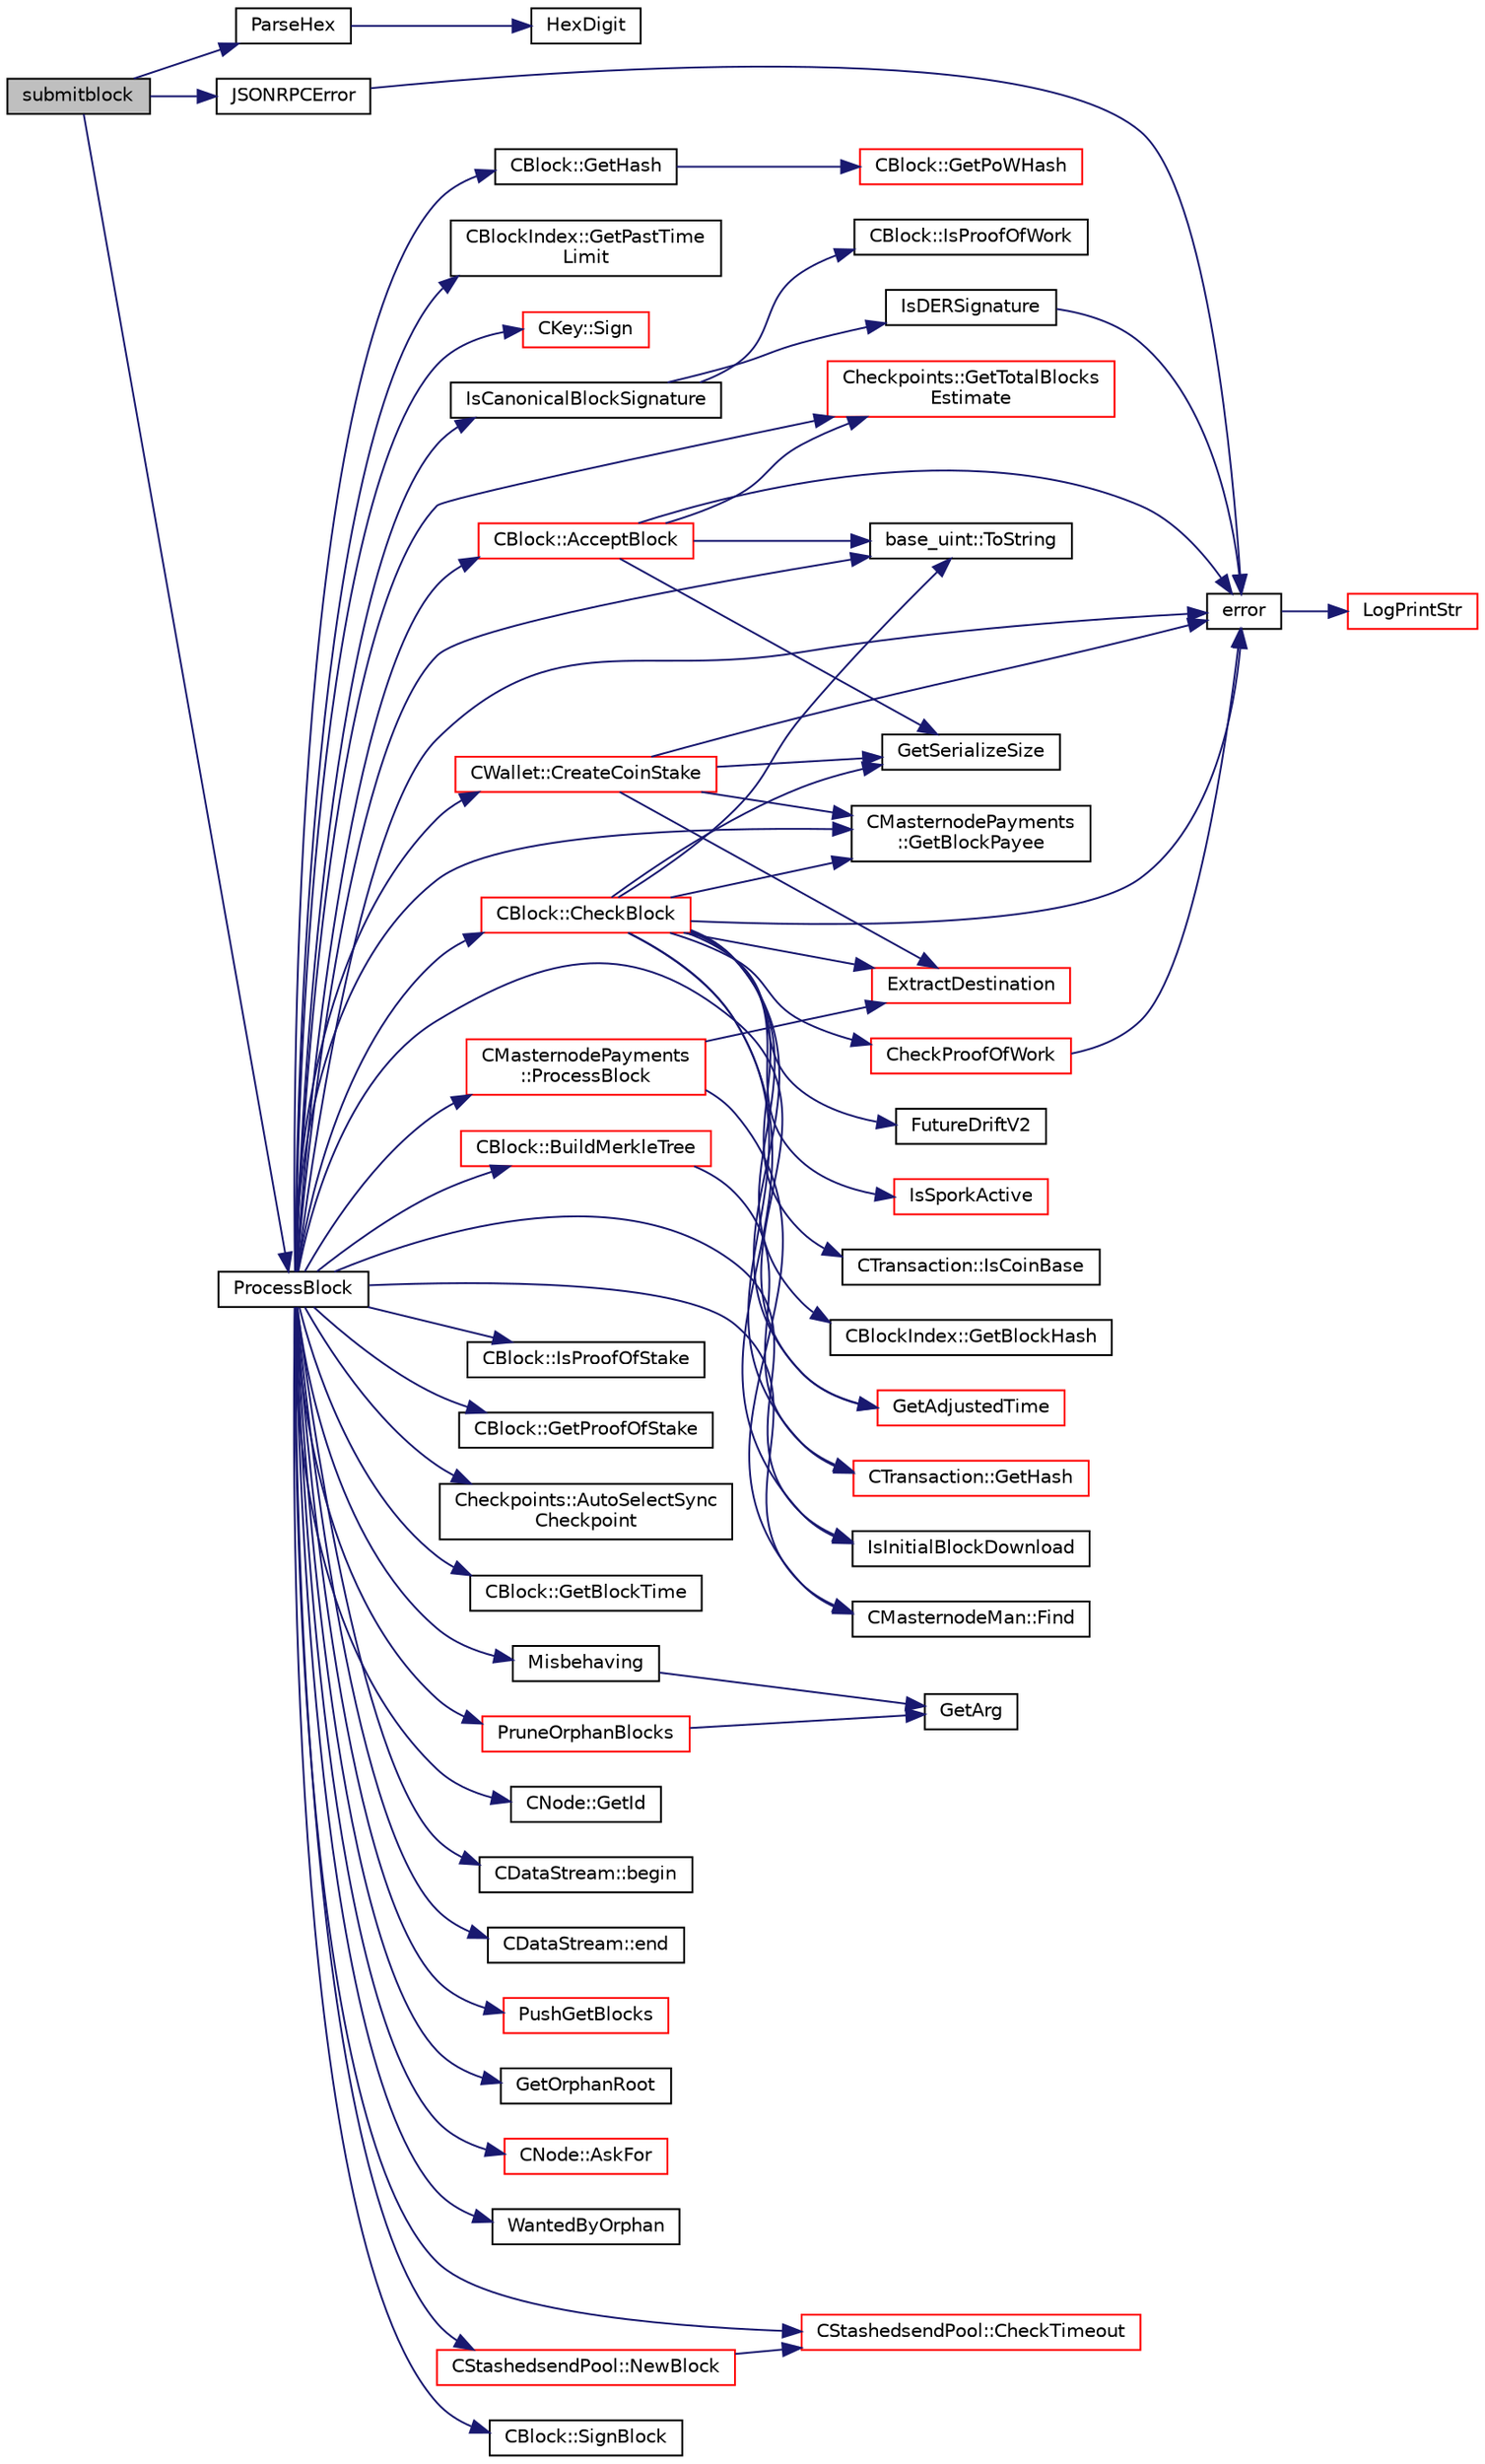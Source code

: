 digraph "submitblock"
{
  edge [fontname="Helvetica",fontsize="10",labelfontname="Helvetica",labelfontsize="10"];
  node [fontname="Helvetica",fontsize="10",shape=record];
  rankdir="LR";
  Node1214 [label="submitblock",height=0.2,width=0.4,color="black", fillcolor="grey75", style="filled", fontcolor="black"];
  Node1214 -> Node1215 [color="midnightblue",fontsize="10",style="solid",fontname="Helvetica"];
  Node1215 [label="ParseHex",height=0.2,width=0.4,color="black", fillcolor="white", style="filled",URL="$df/d2d/util_8cpp.html#abea395175fbc4a788ed0f0a41710b8a7"];
  Node1215 -> Node1216 [color="midnightblue",fontsize="10",style="solid",fontname="Helvetica"];
  Node1216 [label="HexDigit",height=0.2,width=0.4,color="black", fillcolor="white", style="filled",URL="$df/d2d/util_8cpp.html#aa59e8a8c5a39cb5041f93bb95dd02119"];
  Node1214 -> Node1217 [color="midnightblue",fontsize="10",style="solid",fontname="Helvetica"];
  Node1217 [label="JSONRPCError",height=0.2,width=0.4,color="black", fillcolor="white", style="filled",URL="$d2/d30/rpcprotocol_8cpp.html#a17b1bb111ab339efc951929834766039"];
  Node1217 -> Node1218 [color="midnightblue",fontsize="10",style="solid",fontname="Helvetica"];
  Node1218 [label="error",height=0.2,width=0.4,color="black", fillcolor="white", style="filled",URL="$d8/d3c/util_8h.html#af8985880cf4ef26df0a5aa2ffcb76662"];
  Node1218 -> Node1219 [color="midnightblue",fontsize="10",style="solid",fontname="Helvetica"];
  Node1219 [label="LogPrintStr",height=0.2,width=0.4,color="red", fillcolor="white", style="filled",URL="$d8/d3c/util_8h.html#afd4c3002b2797c0560adddb6af3ca1da"];
  Node1214 -> Node1228 [color="midnightblue",fontsize="10",style="solid",fontname="Helvetica"];
  Node1228 [label="ProcessBlock",height=0.2,width=0.4,color="black", fillcolor="white", style="filled",URL="$df/d0a/main_8cpp.html#a7c8a7be3439bb5e1e40548a332a3cf29"];
  Node1228 -> Node1229 [color="midnightblue",fontsize="10",style="solid",fontname="Helvetica"];
  Node1229 [label="CBlock::GetHash",height=0.2,width=0.4,color="black", fillcolor="white", style="filled",URL="$d3/d51/class_c_block.html#a681acf1fa72ec2ed6c83ea5afc14e0f3"];
  Node1229 -> Node1230 [color="midnightblue",fontsize="10",style="solid",fontname="Helvetica"];
  Node1230 [label="CBlock::GetPoWHash",height=0.2,width=0.4,color="red", fillcolor="white", style="filled",URL="$d3/d51/class_c_block.html#af203beb528a62ec30b0453cf5d860044"];
  Node1228 -> Node1218 [color="midnightblue",fontsize="10",style="solid",fontname="Helvetica"];
  Node1228 -> Node1232 [color="midnightblue",fontsize="10",style="solid",fontname="Helvetica"];
  Node1232 [label="base_uint::ToString",height=0.2,width=0.4,color="black", fillcolor="white", style="filled",URL="$da/df7/classbase__uint.html#acccba4d9d51a0c36261718ca0cbb293b"];
  Node1228 -> Node1233 [color="midnightblue",fontsize="10",style="solid",fontname="Helvetica"];
  Node1233 [label="CBlock::IsProofOfStake",height=0.2,width=0.4,color="black", fillcolor="white", style="filled",URL="$d3/d51/class_c_block.html#ab70bdac61ff8eca54fd29c835cb4f025"];
  Node1228 -> Node1234 [color="midnightblue",fontsize="10",style="solid",fontname="Helvetica"];
  Node1234 [label="CBlock::GetProofOfStake",height=0.2,width=0.4,color="black", fillcolor="white", style="filled",URL="$d3/d51/class_c_block.html#ab3e641daba5dd1a50fafc450ea8b2230"];
  Node1228 -> Node1235 [color="midnightblue",fontsize="10",style="solid",fontname="Helvetica"];
  Node1235 [label="Checkpoints::AutoSelectSync\lCheckpoint",height=0.2,width=0.4,color="black", fillcolor="white", style="filled",URL="$d5/d46/namespace_checkpoints.html#aa1915d9b1ed1c988b8477c3cc7ed1416"];
  Node1228 -> Node1236 [color="midnightblue",fontsize="10",style="solid",fontname="Helvetica"];
  Node1236 [label="CBlock::GetBlockTime",height=0.2,width=0.4,color="black", fillcolor="white", style="filled",URL="$d3/d51/class_c_block.html#a4fa8201373b08e0ee4b4c678b8f2c4aa"];
  Node1228 -> Node1237 [color="midnightblue",fontsize="10",style="solid",fontname="Helvetica"];
  Node1237 [label="Misbehaving",height=0.2,width=0.4,color="black", fillcolor="white", style="filled",URL="$df/d0a/main_8cpp.html#a387fdffa0ff52dde6b7d1c2991a9bdac",tooltip="Increase a node&#39;s misbehavior score. "];
  Node1237 -> Node1238 [color="midnightblue",fontsize="10",style="solid",fontname="Helvetica"];
  Node1238 [label="GetArg",height=0.2,width=0.4,color="black", fillcolor="white", style="filled",URL="$df/d2d/util_8cpp.html#a24f685720bf40370e5bd2a192ad50cd8",tooltip="Return string argument or default value. "];
  Node1228 -> Node1239 [color="midnightblue",fontsize="10",style="solid",fontname="Helvetica"];
  Node1239 [label="CNode::GetId",height=0.2,width=0.4,color="black", fillcolor="white", style="filled",URL="$d1/d64/class_c_node.html#a157903f7830c0dfbf6a93852066f0b8f"];
  Node1228 -> Node1240 [color="midnightblue",fontsize="10",style="solid",fontname="Helvetica"];
  Node1240 [label="IsCanonicalBlockSignature",height=0.2,width=0.4,color="black", fillcolor="white", style="filled",URL="$df/d0a/main_8cpp.html#aec566a813e042b1991c208989c7f846d"];
  Node1240 -> Node1241 [color="midnightblue",fontsize="10",style="solid",fontname="Helvetica"];
  Node1241 [label="CBlock::IsProofOfWork",height=0.2,width=0.4,color="black", fillcolor="white", style="filled",URL="$d3/d51/class_c_block.html#ad3936367b1b6d5289bb60b42967156ea"];
  Node1240 -> Node1242 [color="midnightblue",fontsize="10",style="solid",fontname="Helvetica"];
  Node1242 [label="IsDERSignature",height=0.2,width=0.4,color="black", fillcolor="white", style="filled",URL="$dd/d0f/script_8cpp.html#a085cff21cf73b4aa50c6fc5a0082ad85"];
  Node1242 -> Node1218 [color="midnightblue",fontsize="10",style="solid",fontname="Helvetica"];
  Node1228 -> Node1243 [color="midnightblue",fontsize="10",style="solid",fontname="Helvetica"];
  Node1243 [label="CBlock::CheckBlock",height=0.2,width=0.4,color="red", fillcolor="white", style="filled",URL="$d3/d51/class_c_block.html#a423d19b5a2bf03e26cd412976df3ab20"];
  Node1243 -> Node1244 [color="midnightblue",fontsize="10",style="solid",fontname="Helvetica"];
  Node1244 [label="GetSerializeSize",height=0.2,width=0.4,color="black", fillcolor="white", style="filled",URL="$df/d9d/serialize_8h.html#a48239e478ae730373d1984fe304ca025"];
  Node1243 -> Node1218 [color="midnightblue",fontsize="10",style="solid",fontname="Helvetica"];
  Node1243 -> Node1245 [color="midnightblue",fontsize="10",style="solid",fontname="Helvetica"];
  Node1245 [label="CheckProofOfWork",height=0.2,width=0.4,color="red", fillcolor="white", style="filled",URL="$d1/d08/proofs_8cpp.html#a20a76dbc6ac5b8a6e0aaef85522b1069",tooltip="Check whether a block hash satisfies the proof-of-work requirement specified by nBits. "];
  Node1245 -> Node1218 [color="midnightblue",fontsize="10",style="solid",fontname="Helvetica"];
  Node1243 -> Node1247 [color="midnightblue",fontsize="10",style="solid",fontname="Helvetica"];
  Node1247 [label="FutureDriftV2",height=0.2,width=0.4,color="black", fillcolor="white", style="filled",URL="$d4/dbf/main_8h.html#a8ee438ddf693ec1d68339a306a0b4d30"];
  Node1243 -> Node1248 [color="midnightblue",fontsize="10",style="solid",fontname="Helvetica"];
  Node1248 [label="GetAdjustedTime",height=0.2,width=0.4,color="red", fillcolor="white", style="filled",URL="$df/d2d/util_8cpp.html#a09f81b9c7650f898cf3cf305b87547e6"];
  Node1243 -> Node1250 [color="midnightblue",fontsize="10",style="solid",fontname="Helvetica"];
  Node1250 [label="IsSporkActive",height=0.2,width=0.4,color="red", fillcolor="white", style="filled",URL="$df/d0d/spork_8cpp.html#a3305663176e21e81c80dc951a7f8ea5e"];
  Node1243 -> Node1251 [color="midnightblue",fontsize="10",style="solid",fontname="Helvetica"];
  Node1251 [label="CTransaction::IsCoinBase",height=0.2,width=0.4,color="black", fillcolor="white", style="filled",URL="$df/d43/class_c_transaction.html#a96256e8ac1bf79ad9c057e48c41132dd"];
  Node1243 -> Node1252 [color="midnightblue",fontsize="10",style="solid",fontname="Helvetica"];
  Node1252 [label="CTransaction::GetHash",height=0.2,width=0.4,color="red", fillcolor="white", style="filled",URL="$df/d43/class_c_transaction.html#a0b46d80e82ca324e82c2ce3fc1492bfa"];
  Node1243 -> Node1232 [color="midnightblue",fontsize="10",style="solid",fontname="Helvetica"];
  Node1243 -> Node1255 [color="midnightblue",fontsize="10",style="solid",fontname="Helvetica"];
  Node1255 [label="IsInitialBlockDownload",height=0.2,width=0.4,color="black", fillcolor="white", style="filled",URL="$df/d0a/main_8cpp.html#a5edcd96316574fd4a7f3ae0922a5cfd6",tooltip="Check whether we are doing an initial block download (synchronizing from disk or network) ..."];
  Node1243 -> Node1256 [color="midnightblue",fontsize="10",style="solid",fontname="Helvetica"];
  Node1256 [label="CBlockIndex::GetBlockHash",height=0.2,width=0.4,color="black", fillcolor="white", style="filled",URL="$d3/dbd/class_c_block_index.html#a98490a2788c65cdd6ae9002b004dd74c"];
  Node1243 -> Node1257 [color="midnightblue",fontsize="10",style="solid",fontname="Helvetica"];
  Node1257 [label="CMasternodePayments\l::GetBlockPayee",height=0.2,width=0.4,color="black", fillcolor="white", style="filled",URL="$dc/d9a/class_c_masternode_payments.html#a6d316a2dcf870a56db182f63f1fe48a8"];
  Node1243 -> Node1258 [color="midnightblue",fontsize="10",style="solid",fontname="Helvetica"];
  Node1258 [label="ExtractDestination",height=0.2,width=0.4,color="red", fillcolor="white", style="filled",URL="$dd/d0f/script_8cpp.html#a951f7e601746ae076afdf3169ecca2fc"];
  Node1228 -> Node1277 [color="midnightblue",fontsize="10",style="solid",fontname="Helvetica"];
  Node1277 [label="PruneOrphanBlocks",height=0.2,width=0.4,color="red", fillcolor="white", style="filled",URL="$df/d0a/main_8cpp.html#abcfc328daa14f00e1899caf0dab36ba7"];
  Node1277 -> Node1238 [color="midnightblue",fontsize="10",style="solid",fontname="Helvetica"];
  Node1228 -> Node1283 [color="midnightblue",fontsize="10",style="solid",fontname="Helvetica"];
  Node1283 [label="CDataStream::begin",height=0.2,width=0.4,color="black", fillcolor="white", style="filled",URL="$d5/d41/class_c_data_stream.html#a2355d11752d8622badfbc03e9ed192fd"];
  Node1228 -> Node1284 [color="midnightblue",fontsize="10",style="solid",fontname="Helvetica"];
  Node1284 [label="CDataStream::end",height=0.2,width=0.4,color="black", fillcolor="white", style="filled",URL="$d5/d41/class_c_data_stream.html#a66409dbd4403682fe674e2e71173cab4"];
  Node1228 -> Node1285 [color="midnightblue",fontsize="10",style="solid",fontname="Helvetica"];
  Node1285 [label="PushGetBlocks",height=0.2,width=0.4,color="red", fillcolor="white", style="filled",URL="$df/d0a/main_8cpp.html#a28098619373dbab927d25bca3cea8a4a"];
  Node1228 -> Node1287 [color="midnightblue",fontsize="10",style="solid",fontname="Helvetica"];
  Node1287 [label="GetOrphanRoot",height=0.2,width=0.4,color="black", fillcolor="white", style="filled",URL="$df/d0a/main_8cpp.html#a22512fc092ced0775ecfc7b2d378ea7f"];
  Node1228 -> Node1255 [color="midnightblue",fontsize="10",style="solid",fontname="Helvetica"];
  Node1228 -> Node1288 [color="midnightblue",fontsize="10",style="solid",fontname="Helvetica"];
  Node1288 [label="CNode::AskFor",height=0.2,width=0.4,color="red", fillcolor="white", style="filled",URL="$d1/d64/class_c_node.html#a35bd20800b9be4b5213826502b34996e"];
  Node1228 -> Node1296 [color="midnightblue",fontsize="10",style="solid",fontname="Helvetica"];
  Node1296 [label="WantedByOrphan",height=0.2,width=0.4,color="black", fillcolor="white", style="filled",URL="$df/d0a/main_8cpp.html#abdef12ddcc1e6b127c59fab552a9b81b"];
  Node1228 -> Node1297 [color="midnightblue",fontsize="10",style="solid",fontname="Helvetica"];
  Node1297 [label="CBlock::AcceptBlock",height=0.2,width=0.4,color="red", fillcolor="white", style="filled",URL="$d3/d51/class_c_block.html#a3f990a713116bd15c1f221c88b012ccf"];
  Node1297 -> Node1218 [color="midnightblue",fontsize="10",style="solid",fontname="Helvetica"];
  Node1297 -> Node1232 [color="midnightblue",fontsize="10",style="solid",fontname="Helvetica"];
  Node1297 -> Node1244 [color="midnightblue",fontsize="10",style="solid",fontname="Helvetica"];
  Node1297 -> Node1401 [color="midnightblue",fontsize="10",style="solid",fontname="Helvetica"];
  Node1401 [label="Checkpoints::GetTotalBlocks\lEstimate",height=0.2,width=0.4,color="red", fillcolor="white", style="filled",URL="$d5/d46/namespace_checkpoints.html#ac4dc0a0ba00009be52fee3eef694c2c0"];
  Node1228 -> Node1404 [color="midnightblue",fontsize="10",style="solid",fontname="Helvetica"];
  Node1404 [label="CBlock::BuildMerkleTree",height=0.2,width=0.4,color="red", fillcolor="white", style="filled",URL="$d3/d51/class_c_block.html#ad943ecec57cdf564937eee7becaecb88"];
  Node1404 -> Node1252 [color="midnightblue",fontsize="10",style="solid",fontname="Helvetica"];
  Node1228 -> Node1401 [color="midnightblue",fontsize="10",style="solid",fontname="Helvetica"];
  Node1228 -> Node1257 [color="midnightblue",fontsize="10",style="solid",fontname="Helvetica"];
  Node1228 -> Node1405 [color="midnightblue",fontsize="10",style="solid",fontname="Helvetica"];
  Node1405 [label="CMasternodeMan::Find",height=0.2,width=0.4,color="black", fillcolor="white", style="filled",URL="$dc/d6b/class_c_masternode_man.html#aade63e2fbea916e7051819015ef31dc5"];
  Node1228 -> Node1248 [color="midnightblue",fontsize="10",style="solid",fontname="Helvetica"];
  Node1228 -> Node1406 [color="midnightblue",fontsize="10",style="solid",fontname="Helvetica"];
  Node1406 [label="CStashedsendPool::CheckTimeout",height=0.2,width=0.4,color="red", fillcolor="white", style="filled",URL="$dd/d8a/class_c_stashedsend_pool.html#a7dce210797c3c963dc7223b360818b64"];
  Node1228 -> Node1409 [color="midnightblue",fontsize="10",style="solid",fontname="Helvetica"];
  Node1409 [label="CStashedsendPool::NewBlock",height=0.2,width=0.4,color="red", fillcolor="white", style="filled",URL="$dd/d8a/class_c_stashedsend_pool.html#a622242d20da9ef7c6637af06d3c492b7",tooltip="Process a new block. "];
  Node1409 -> Node1406 [color="midnightblue",fontsize="10",style="solid",fontname="Helvetica"];
  Node1228 -> Node1410 [color="midnightblue",fontsize="10",style="solid",fontname="Helvetica"];
  Node1410 [label="CMasternodePayments\l::ProcessBlock",height=0.2,width=0.4,color="red", fillcolor="white", style="filled",URL="$dc/d9a/class_c_masternode_payments.html#aa23dfbc148f10f601e9771bfcffea441"];
  Node1410 -> Node1405 [color="midnightblue",fontsize="10",style="solid",fontname="Helvetica"];
  Node1410 -> Node1258 [color="midnightblue",fontsize="10",style="solid",fontname="Helvetica"];
  Node1228 -> Node1496 [color="midnightblue",fontsize="10",style="solid",fontname="Helvetica"];
  Node1496 [label="CBlock::SignBlock",height=0.2,width=0.4,color="black", fillcolor="white", style="filled",URL="$d3/d51/class_c_block.html#a5a6b04461fc7ab5b21f00d6c403e35dd"];
  Node1228 -> Node1497 [color="midnightblue",fontsize="10",style="solid",fontname="Helvetica"];
  Node1497 [label="CWallet::CreateCoinStake",height=0.2,width=0.4,color="red", fillcolor="white", style="filled",URL="$d2/de5/class_c_wallet.html#a644df129468440aa36f49ca3716a3c19"];
  Node1497 -> Node1218 [color="midnightblue",fontsize="10",style="solid",fontname="Helvetica"];
  Node1497 -> Node1257 [color="midnightblue",fontsize="10",style="solid",fontname="Helvetica"];
  Node1497 -> Node1258 [color="midnightblue",fontsize="10",style="solid",fontname="Helvetica"];
  Node1497 -> Node1244 [color="midnightblue",fontsize="10",style="solid",fontname="Helvetica"];
  Node1228 -> Node1509 [color="midnightblue",fontsize="10",style="solid",fontname="Helvetica"];
  Node1509 [label="CBlockIndex::GetPastTime\lLimit",height=0.2,width=0.4,color="black", fillcolor="white", style="filled",URL="$d3/dbd/class_c_block_index.html#a40f52adc1db18cd86dfbfa408402a4ff"];
  Node1228 -> Node1510 [color="midnightblue",fontsize="10",style="solid",fontname="Helvetica"];
  Node1510 [label="CKey::Sign",height=0.2,width=0.4,color="red", fillcolor="white", style="filled",URL="$d2/d63/class_c_key.html#aa9b184a4a71d3e1a40aab360cf68e86c",tooltip="Create a DER-serialized signature. "];
}
